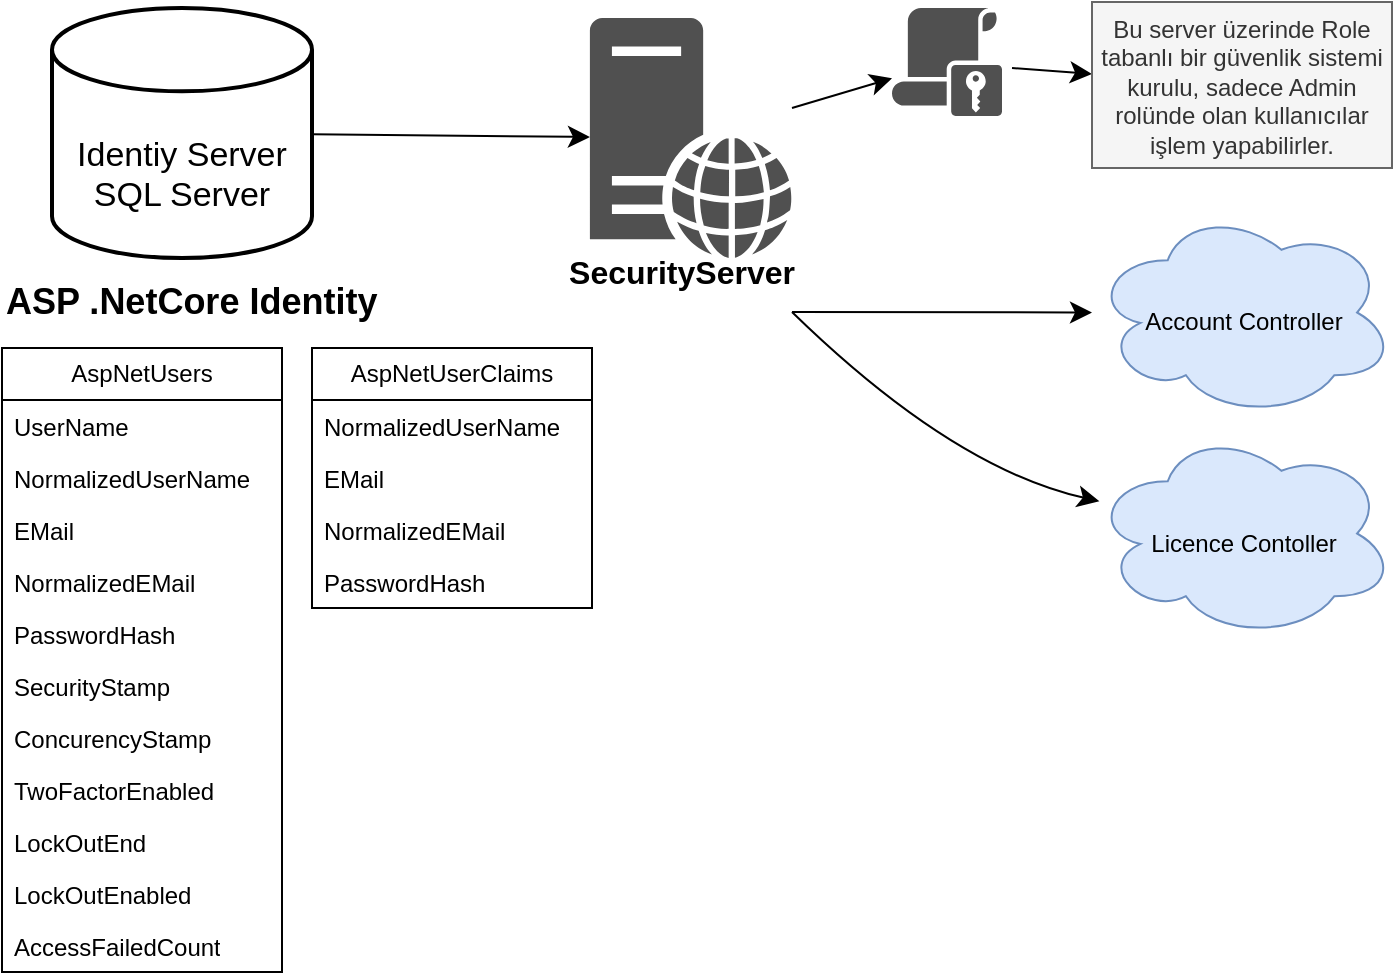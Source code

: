 <mxfile version="26.0.4">
  <diagram name="Sayfa -1" id="5Zbbx2BPK9jqPJLS6lxO">
    <mxGraphModel dx="701" dy="488" grid="1" gridSize="10" guides="1" tooltips="1" connect="1" arrows="1" fold="1" page="1" pageScale="1" pageWidth="827" pageHeight="1169" math="0" shadow="0">
      <root>
        <mxCell id="0" />
        <mxCell id="1" parent="0" />
        <mxCell id="hP1GzOpWX54t1LxgX-P7-6" value="" style="edgeStyle=none;curved=1;rounded=0;orthogonalLoop=1;jettySize=auto;html=1;fontSize=12;startSize=8;endSize=8;" edge="1" parent="1" source="fOJEi9X9eDxiZ1ezhO8r-1" target="hP1GzOpWX54t1LxgX-P7-5">
          <mxGeometry relative="1" as="geometry" />
        </mxCell>
        <mxCell id="fOJEi9X9eDxiZ1ezhO8r-1" value="&lt;div&gt;&lt;br&gt;&lt;/div&gt;&lt;div&gt;&lt;br&gt;&lt;/div&gt;Identiy Server&lt;div&gt;SQL Server&lt;/div&gt;" style="strokeWidth=2;html=1;shape=mxgraph.flowchart.database;whiteSpace=wrap;autosize=0;fontSize=17;horizontal=1;align=center;labelPosition=center;verticalLabelPosition=middle;verticalAlign=middle;movableLabel=1;" parent="1" vertex="1">
          <mxGeometry x="50" y="30" width="130" height="125" as="geometry" />
        </mxCell>
        <mxCell id="fOJEi9X9eDxiZ1ezhO8r-2" value="&lt;h1 style=&quot;margin-top: 0px;&quot;&gt;ASP .NetCore Identity&lt;/h1&gt;&lt;p&gt;&lt;br&gt;&lt;/p&gt;" style="text;html=1;whiteSpace=wrap;overflow=hidden;rounded=0;fontSize=9;" parent="1" vertex="1">
          <mxGeometry x="25" y="160" width="205" height="30" as="geometry" />
        </mxCell>
        <mxCell id="fOJEi9X9eDxiZ1ezhO8r-21" value="AspNetUsers" style="swimlane;fontStyle=0;childLayout=stackLayout;horizontal=1;startSize=26;fillColor=none;horizontalStack=0;resizeParent=1;resizeParentMax=0;resizeLast=0;collapsible=1;marginBottom=0;whiteSpace=wrap;html=1;comic=0;" parent="1" vertex="1">
          <mxGeometry x="25" y="200" width="140" height="312" as="geometry" />
        </mxCell>
        <mxCell id="fOJEi9X9eDxiZ1ezhO8r-22" value="UserName" style="text;strokeColor=none;fillColor=none;align=left;verticalAlign=top;spacingLeft=4;spacingRight=4;overflow=hidden;rotatable=0;points=[[0,0.5],[1,0.5]];portConstraint=eastwest;whiteSpace=wrap;html=1;" parent="fOJEi9X9eDxiZ1ezhO8r-21" vertex="1">
          <mxGeometry y="26" width="140" height="26" as="geometry" />
        </mxCell>
        <mxCell id="fOJEi9X9eDxiZ1ezhO8r-23" value="NormalizedUserName" style="text;strokeColor=none;fillColor=none;align=left;verticalAlign=top;spacingLeft=4;spacingRight=4;overflow=hidden;rotatable=0;points=[[0,0.5],[1,0.5]];portConstraint=eastwest;whiteSpace=wrap;html=1;" parent="fOJEi9X9eDxiZ1ezhO8r-21" vertex="1">
          <mxGeometry y="52" width="140" height="26" as="geometry" />
        </mxCell>
        <mxCell id="fOJEi9X9eDxiZ1ezhO8r-24" value="EMail" style="text;strokeColor=none;fillColor=none;align=left;verticalAlign=top;spacingLeft=4;spacingRight=4;overflow=hidden;rotatable=0;points=[[0,0.5],[1,0.5]];portConstraint=eastwest;whiteSpace=wrap;html=1;" parent="fOJEi9X9eDxiZ1ezhO8r-21" vertex="1">
          <mxGeometry y="78" width="140" height="26" as="geometry" />
        </mxCell>
        <mxCell id="fOJEi9X9eDxiZ1ezhO8r-28" value="NormalizedEMail" style="text;strokeColor=none;fillColor=none;align=left;verticalAlign=top;spacingLeft=4;spacingRight=4;overflow=hidden;rotatable=0;points=[[0,0.5],[1,0.5]];portConstraint=eastwest;whiteSpace=wrap;html=1;" parent="fOJEi9X9eDxiZ1ezhO8r-21" vertex="1">
          <mxGeometry y="104" width="140" height="26" as="geometry" />
        </mxCell>
        <mxCell id="fOJEi9X9eDxiZ1ezhO8r-27" value="PasswordHash" style="text;strokeColor=none;fillColor=none;align=left;verticalAlign=top;spacingLeft=4;spacingRight=4;overflow=hidden;rotatable=0;points=[[0,0.5],[1,0.5]];portConstraint=eastwest;whiteSpace=wrap;html=1;" parent="fOJEi9X9eDxiZ1ezhO8r-21" vertex="1">
          <mxGeometry y="130" width="140" height="26" as="geometry" />
        </mxCell>
        <mxCell id="fOJEi9X9eDxiZ1ezhO8r-26" value="SecurityStamp" style="text;strokeColor=none;fillColor=none;align=left;verticalAlign=top;spacingLeft=4;spacingRight=4;overflow=hidden;rotatable=0;points=[[0,0.5],[1,0.5]];portConstraint=eastwest;whiteSpace=wrap;html=1;" parent="fOJEi9X9eDxiZ1ezhO8r-21" vertex="1">
          <mxGeometry y="156" width="140" height="26" as="geometry" />
        </mxCell>
        <mxCell id="fOJEi9X9eDxiZ1ezhO8r-25" value="ConcurencyStamp" style="text;strokeColor=none;fillColor=none;align=left;verticalAlign=top;spacingLeft=4;spacingRight=4;overflow=hidden;rotatable=0;points=[[0,0.5],[1,0.5]];portConstraint=eastwest;whiteSpace=wrap;html=1;" parent="fOJEi9X9eDxiZ1ezhO8r-21" vertex="1">
          <mxGeometry y="182" width="140" height="26" as="geometry" />
        </mxCell>
        <mxCell id="fOJEi9X9eDxiZ1ezhO8r-29" value="TwoFactorEnabled" style="text;strokeColor=none;fillColor=none;align=left;verticalAlign=top;spacingLeft=4;spacingRight=4;overflow=hidden;rotatable=0;points=[[0,0.5],[1,0.5]];portConstraint=eastwest;whiteSpace=wrap;html=1;" parent="fOJEi9X9eDxiZ1ezhO8r-21" vertex="1">
          <mxGeometry y="208" width="140" height="26" as="geometry" />
        </mxCell>
        <mxCell id="fOJEi9X9eDxiZ1ezhO8r-30" value="LockOutEnd" style="text;strokeColor=none;fillColor=none;align=left;verticalAlign=top;spacingLeft=4;spacingRight=4;overflow=hidden;rotatable=0;points=[[0,0.5],[1,0.5]];portConstraint=eastwest;whiteSpace=wrap;html=1;" parent="fOJEi9X9eDxiZ1ezhO8r-21" vertex="1">
          <mxGeometry y="234" width="140" height="26" as="geometry" />
        </mxCell>
        <mxCell id="fOJEi9X9eDxiZ1ezhO8r-31" value="LockOutEnabled" style="text;strokeColor=none;fillColor=none;align=left;verticalAlign=top;spacingLeft=4;spacingRight=4;overflow=hidden;rotatable=0;points=[[0,0.5],[1,0.5]];portConstraint=eastwest;whiteSpace=wrap;html=1;" parent="fOJEi9X9eDxiZ1ezhO8r-21" vertex="1">
          <mxGeometry y="260" width="140" height="26" as="geometry" />
        </mxCell>
        <mxCell id="fOJEi9X9eDxiZ1ezhO8r-32" value="AccessFailedCount" style="text;strokeColor=none;fillColor=none;align=left;verticalAlign=top;spacingLeft=4;spacingRight=4;overflow=hidden;rotatable=0;points=[[0,0.5],[1,0.5]];portConstraint=eastwest;whiteSpace=wrap;html=1;" parent="fOJEi9X9eDxiZ1ezhO8r-21" vertex="1">
          <mxGeometry y="286" width="140" height="26" as="geometry" />
        </mxCell>
        <mxCell id="fOJEi9X9eDxiZ1ezhO8r-33" value="AspNetUserClaims" style="swimlane;fontStyle=0;childLayout=stackLayout;horizontal=1;startSize=26;fillColor=none;horizontalStack=0;resizeParent=1;resizeParentMax=0;resizeLast=0;collapsible=1;marginBottom=0;whiteSpace=wrap;html=1;comic=0;" parent="1" vertex="1">
          <mxGeometry x="180" y="200" width="140" height="130" as="geometry" />
        </mxCell>
        <mxCell id="fOJEi9X9eDxiZ1ezhO8r-35" value="NormalizedUserName" style="text;strokeColor=none;fillColor=none;align=left;verticalAlign=top;spacingLeft=4;spacingRight=4;overflow=hidden;rotatable=0;points=[[0,0.5],[1,0.5]];portConstraint=eastwest;whiteSpace=wrap;html=1;" parent="fOJEi9X9eDxiZ1ezhO8r-33" vertex="1">
          <mxGeometry y="26" width="140" height="26" as="geometry" />
        </mxCell>
        <mxCell id="fOJEi9X9eDxiZ1ezhO8r-36" value="EMail" style="text;strokeColor=none;fillColor=none;align=left;verticalAlign=top;spacingLeft=4;spacingRight=4;overflow=hidden;rotatable=0;points=[[0,0.5],[1,0.5]];portConstraint=eastwest;whiteSpace=wrap;html=1;" parent="fOJEi9X9eDxiZ1ezhO8r-33" vertex="1">
          <mxGeometry y="52" width="140" height="26" as="geometry" />
        </mxCell>
        <mxCell id="fOJEi9X9eDxiZ1ezhO8r-37" value="NormalizedEMail" style="text;strokeColor=none;fillColor=none;align=left;verticalAlign=top;spacingLeft=4;spacingRight=4;overflow=hidden;rotatable=0;points=[[0,0.5],[1,0.5]];portConstraint=eastwest;whiteSpace=wrap;html=1;" parent="fOJEi9X9eDxiZ1ezhO8r-33" vertex="1">
          <mxGeometry y="78" width="140" height="26" as="geometry" />
        </mxCell>
        <mxCell id="fOJEi9X9eDxiZ1ezhO8r-38" value="PasswordHash" style="text;strokeColor=none;fillColor=none;align=left;verticalAlign=top;spacingLeft=4;spacingRight=4;overflow=hidden;rotatable=0;points=[[0,0.5],[1,0.5]];portConstraint=eastwest;whiteSpace=wrap;html=1;" parent="fOJEi9X9eDxiZ1ezhO8r-33" vertex="1">
          <mxGeometry y="104" width="140" height="26" as="geometry" />
        </mxCell>
        <mxCell id="hP1GzOpWX54t1LxgX-P7-3" value="SecurityServer" style="text;strokeColor=none;fillColor=none;html=1;align=center;verticalAlign=middle;whiteSpace=wrap;rounded=0;fontSize=16;fontStyle=1" vertex="1" parent="1">
          <mxGeometry x="310" y="142" width="110" height="40" as="geometry" />
        </mxCell>
        <mxCell id="hP1GzOpWX54t1LxgX-P7-10" value="" style="edgeStyle=none;curved=1;rounded=0;orthogonalLoop=1;jettySize=auto;html=1;fontSize=12;startSize=8;endSize=8;" edge="1" parent="1" source="hP1GzOpWX54t1LxgX-P7-5" target="hP1GzOpWX54t1LxgX-P7-7">
          <mxGeometry relative="1" as="geometry" />
        </mxCell>
        <mxCell id="hP1GzOpWX54t1LxgX-P7-5" value="" style="sketch=0;pointerEvents=1;shadow=0;dashed=0;html=1;strokeColor=none;fillColor=#505050;labelPosition=center;verticalLabelPosition=bottom;verticalAlign=top;outlineConnect=0;align=center;shape=mxgraph.office.servers.web_server;" vertex="1" parent="1">
          <mxGeometry x="318.95" y="35" width="101.05" height="120" as="geometry" />
        </mxCell>
        <mxCell id="hP1GzOpWX54t1LxgX-P7-9" value="" style="edgeStyle=none;curved=1;rounded=0;orthogonalLoop=1;jettySize=auto;html=1;fontSize=12;startSize=8;endSize=8;" edge="1" parent="1" target="hP1GzOpWX54t1LxgX-P7-8">
          <mxGeometry relative="1" as="geometry">
            <mxPoint x="530" y="60" as="sourcePoint" />
          </mxGeometry>
        </mxCell>
        <mxCell id="hP1GzOpWX54t1LxgX-P7-7" value="" style="sketch=0;pointerEvents=1;shadow=0;dashed=0;html=1;strokeColor=none;fillColor=#505050;labelPosition=center;verticalLabelPosition=bottom;verticalAlign=top;outlineConnect=0;align=center;shape=mxgraph.office.security.role_assignment_policy;" vertex="1" parent="1">
          <mxGeometry x="470" y="30" width="55" height="54" as="geometry" />
        </mxCell>
        <mxCell id="hP1GzOpWX54t1LxgX-P7-8" value="Bu server üzerinde Role tabanlı bir güvenlik sistemi kurulu, sadece Admin rolünde olan kullanıcılar işlem yapabilirler." style="whiteSpace=wrap;html=1;verticalAlign=top;fillColor=#f5f5f5;strokeColor=#666666;sketch=0;pointerEvents=1;shadow=0;dashed=0;fontColor=#333333;" vertex="1" parent="1">
          <mxGeometry x="570" y="27" width="150" height="83" as="geometry" />
        </mxCell>
        <mxCell id="hP1GzOpWX54t1LxgX-P7-16" value="" style="edgeStyle=none;curved=1;rounded=0;orthogonalLoop=1;jettySize=auto;html=1;fontSize=12;startSize=8;endSize=8;exitX=1;exitY=1;exitDx=0;exitDy=0;" edge="1" parent="1" source="hP1GzOpWX54t1LxgX-P7-3" target="hP1GzOpWX54t1LxgX-P7-15">
          <mxGeometry relative="1" as="geometry">
            <mxPoint x="529" y="191.98" as="sourcePoint" />
          </mxGeometry>
        </mxCell>
        <mxCell id="hP1GzOpWX54t1LxgX-P7-20" value="" style="edgeStyle=none;curved=1;rounded=0;orthogonalLoop=1;jettySize=auto;html=1;fontSize=12;startSize=8;endSize=8;exitX=1;exitY=1;exitDx=0;exitDy=0;" edge="1" parent="1" source="hP1GzOpWX54t1LxgX-P7-3" target="hP1GzOpWX54t1LxgX-P7-19">
          <mxGeometry relative="1" as="geometry">
            <mxPoint x="430" y="270" as="sourcePoint" />
            <Array as="points">
              <mxPoint x="500" y="260" />
            </Array>
          </mxGeometry>
        </mxCell>
        <mxCell id="hP1GzOpWX54t1LxgX-P7-15" value="&lt;div&gt;&lt;br&gt;&lt;/div&gt;&lt;div&gt;&lt;br&gt;&lt;/div&gt;&lt;div&gt;&lt;br&gt;&lt;/div&gt;&lt;div&gt;Account Controller&lt;/div&gt;" style="ellipse;shape=cloud;whiteSpace=wrap;html=1;verticalAlign=top;fillColor=#dae8fc;strokeColor=#6c8ebf;sketch=0;pointerEvents=1;shadow=0;dashed=0;" vertex="1" parent="1">
          <mxGeometry x="570" y="130" width="151.5" height="104.5" as="geometry" />
        </mxCell>
        <mxCell id="hP1GzOpWX54t1LxgX-P7-19" value="&lt;div&gt;&lt;br&gt;&lt;/div&gt;&lt;div&gt;&lt;br&gt;&lt;/div&gt;&lt;div&gt;&lt;br&gt;&lt;/div&gt;&lt;div&gt;Licence Contoller&lt;/div&gt;" style="ellipse;shape=cloud;whiteSpace=wrap;html=1;verticalAlign=top;fillColor=#dae8fc;strokeColor=#6c8ebf;sketch=0;pointerEvents=1;shadow=0;dashed=0;" vertex="1" parent="1">
          <mxGeometry x="570" y="240.5" width="151.5" height="104.5" as="geometry" />
        </mxCell>
      </root>
    </mxGraphModel>
  </diagram>
</mxfile>
